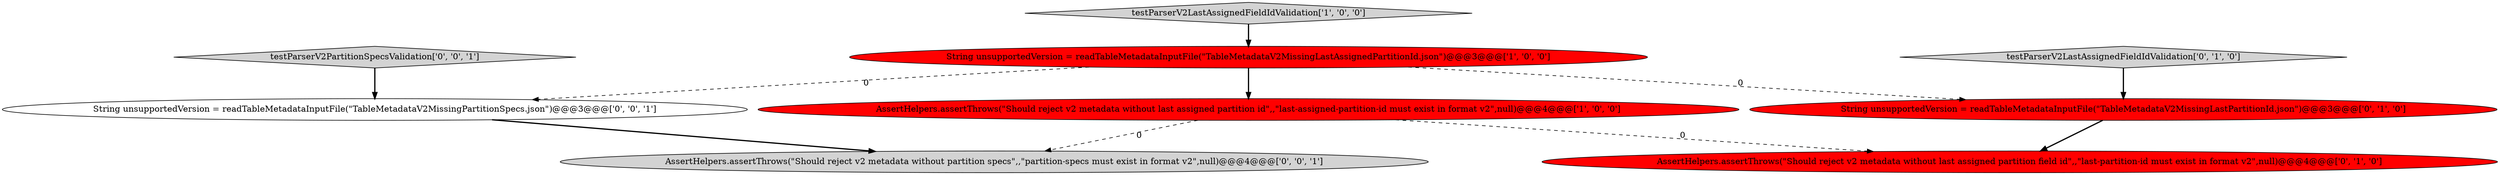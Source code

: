 digraph {
7 [style = filled, label = "AssertHelpers.assertThrows(\"Should reject v2 metadata without partition specs\",,\"partition-specs must exist in format v2\",null)@@@4@@@['0', '0', '1']", fillcolor = lightgray, shape = ellipse image = "AAA0AAABBB3BBB"];
5 [style = filled, label = "testParserV2LastAssignedFieldIdValidation['0', '1', '0']", fillcolor = lightgray, shape = diamond image = "AAA0AAABBB2BBB"];
3 [style = filled, label = "AssertHelpers.assertThrows(\"Should reject v2 metadata without last assigned partition field id\",,\"last-partition-id must exist in format v2\",null)@@@4@@@['0', '1', '0']", fillcolor = red, shape = ellipse image = "AAA1AAABBB2BBB"];
8 [style = filled, label = "testParserV2PartitionSpecsValidation['0', '0', '1']", fillcolor = lightgray, shape = diamond image = "AAA0AAABBB3BBB"];
1 [style = filled, label = "String unsupportedVersion = readTableMetadataInputFile(\"TableMetadataV2MissingLastAssignedPartitionId.json\")@@@3@@@['1', '0', '0']", fillcolor = red, shape = ellipse image = "AAA1AAABBB1BBB"];
4 [style = filled, label = "String unsupportedVersion = readTableMetadataInputFile(\"TableMetadataV2MissingLastPartitionId.json\")@@@3@@@['0', '1', '0']", fillcolor = red, shape = ellipse image = "AAA1AAABBB2BBB"];
6 [style = filled, label = "String unsupportedVersion = readTableMetadataInputFile(\"TableMetadataV2MissingPartitionSpecs.json\")@@@3@@@['0', '0', '1']", fillcolor = white, shape = ellipse image = "AAA0AAABBB3BBB"];
0 [style = filled, label = "testParserV2LastAssignedFieldIdValidation['1', '0', '0']", fillcolor = lightgray, shape = diamond image = "AAA0AAABBB1BBB"];
2 [style = filled, label = "AssertHelpers.assertThrows(\"Should reject v2 metadata without last assigned partition id\",,\"last-assigned-partition-id must exist in format v2\",null)@@@4@@@['1', '0', '0']", fillcolor = red, shape = ellipse image = "AAA1AAABBB1BBB"];
1->4 [style = dashed, label="0"];
4->3 [style = bold, label=""];
1->2 [style = bold, label=""];
8->6 [style = bold, label=""];
6->7 [style = bold, label=""];
2->3 [style = dashed, label="0"];
2->7 [style = dashed, label="0"];
1->6 [style = dashed, label="0"];
0->1 [style = bold, label=""];
5->4 [style = bold, label=""];
}
